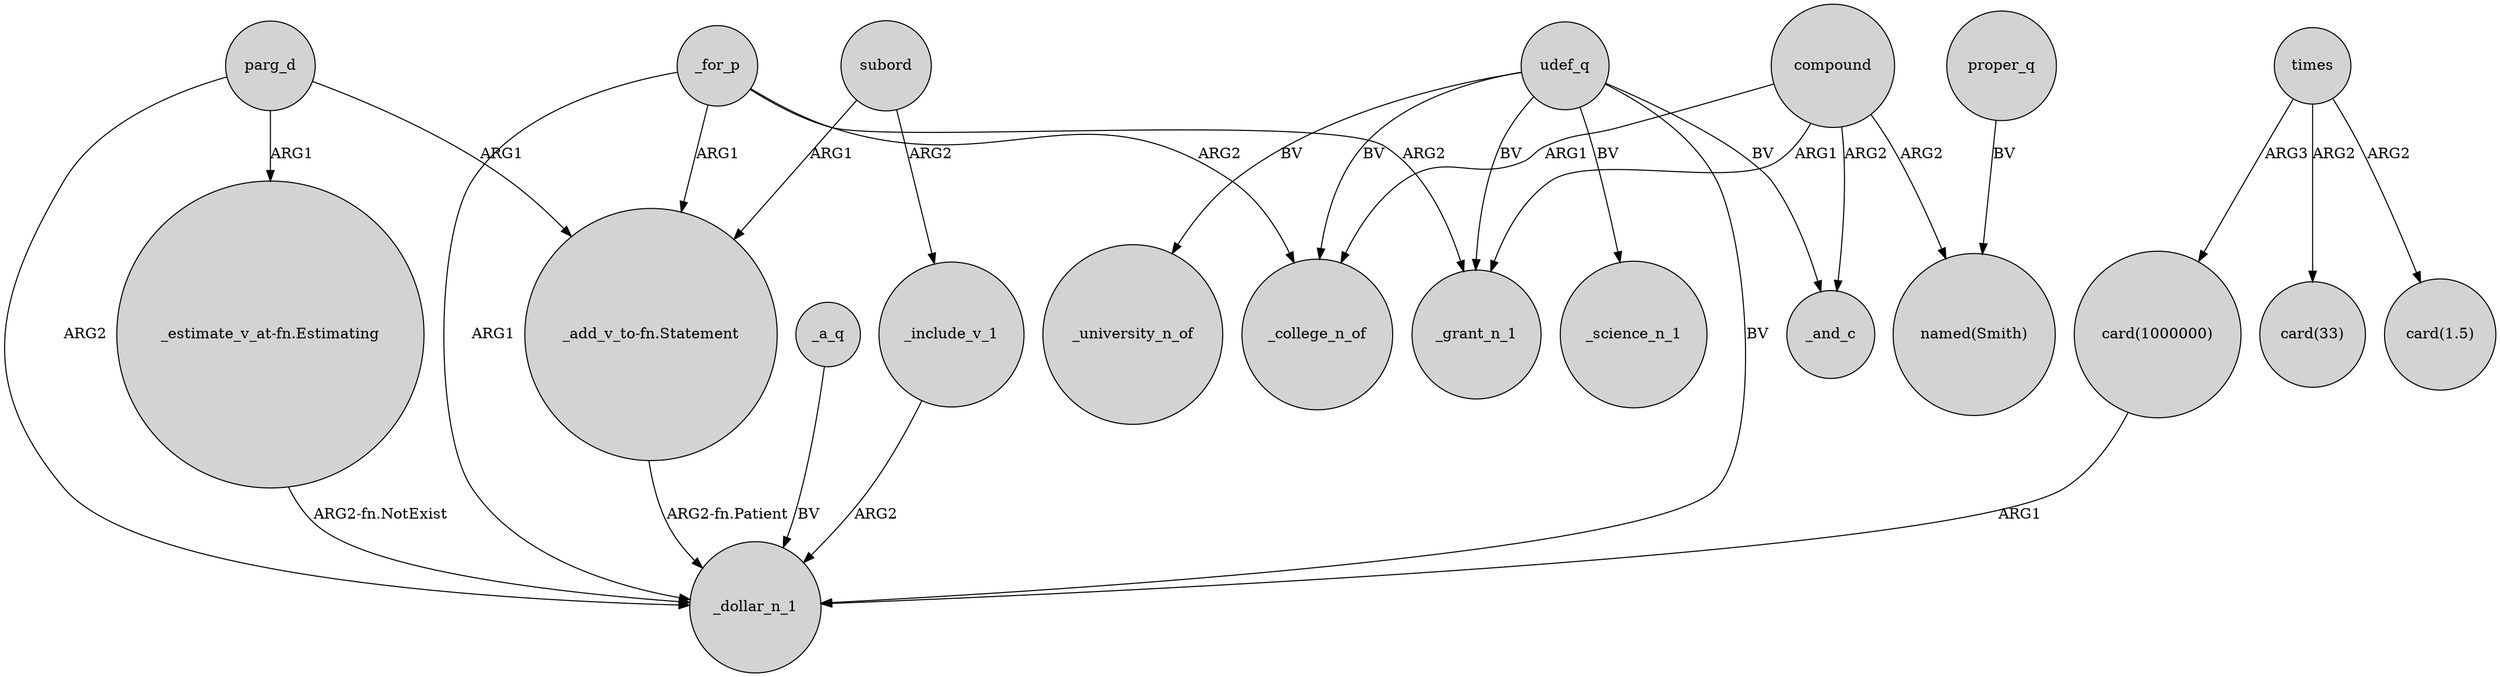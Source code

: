 digraph {
	node [shape=circle style=filled]
	"card(1000000)" -> _dollar_n_1 [label=ARG1]
	times -> "card(33)" [label=ARG2]
	times -> "card(1.5)" [label=ARG2]
	_for_p -> _grant_n_1 [label=ARG2]
	compound -> "named(Smith)" [label=ARG2]
	parg_d -> "_add_v_to-fn.Statement" [label=ARG1]
	_for_p -> "_add_v_to-fn.Statement" [label=ARG1]
	_for_p -> _college_n_of [label=ARG2]
	"_add_v_to-fn.Statement" -> _dollar_n_1 [label="ARG2-fn.Patient"]
	_a_q -> _dollar_n_1 [label=BV]
	udef_q -> _university_n_of [label=BV]
	udef_q -> _science_n_1 [label=BV]
	compound -> _and_c [label=ARG2]
	times -> "card(1000000)" [label=ARG3]
	"_estimate_v_at-fn.Estimating" -> _dollar_n_1 [label="ARG2-fn.NotExist"]
	_for_p -> _dollar_n_1 [label=ARG1]
	subord -> _include_v_1 [label=ARG2]
	udef_q -> _college_n_of [label=BV]
	parg_d -> "_estimate_v_at-fn.Estimating" [label=ARG1]
	parg_d -> _dollar_n_1 [label=ARG2]
	compound -> _grant_n_1 [label=ARG1]
	_include_v_1 -> _dollar_n_1 [label=ARG2]
	compound -> _college_n_of [label=ARG1]
	udef_q -> _dollar_n_1 [label=BV]
	proper_q -> "named(Smith)" [label=BV]
	udef_q -> _and_c [label=BV]
	udef_q -> _grant_n_1 [label=BV]
	subord -> "_add_v_to-fn.Statement" [label=ARG1]
}
